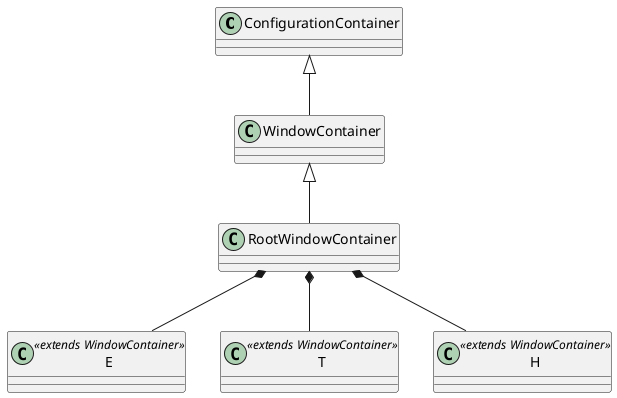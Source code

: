 @startuml

class ConfigurationContainer{
}

class WindowContainer{
}

class RootWindowContainer{
}

WindowContainer -up-|> ConfigurationContainer
RootWindowContainer -up-|> WindowContainer

E -up-* RootWindowContainer
T -up-* RootWindowContainer
H -up-* RootWindowContainer

class E<<extends WindowContainer>>{
}

class T<<extends WindowContainer>>{
}

class H<<extends WindowContainer>>{
}

@enduml